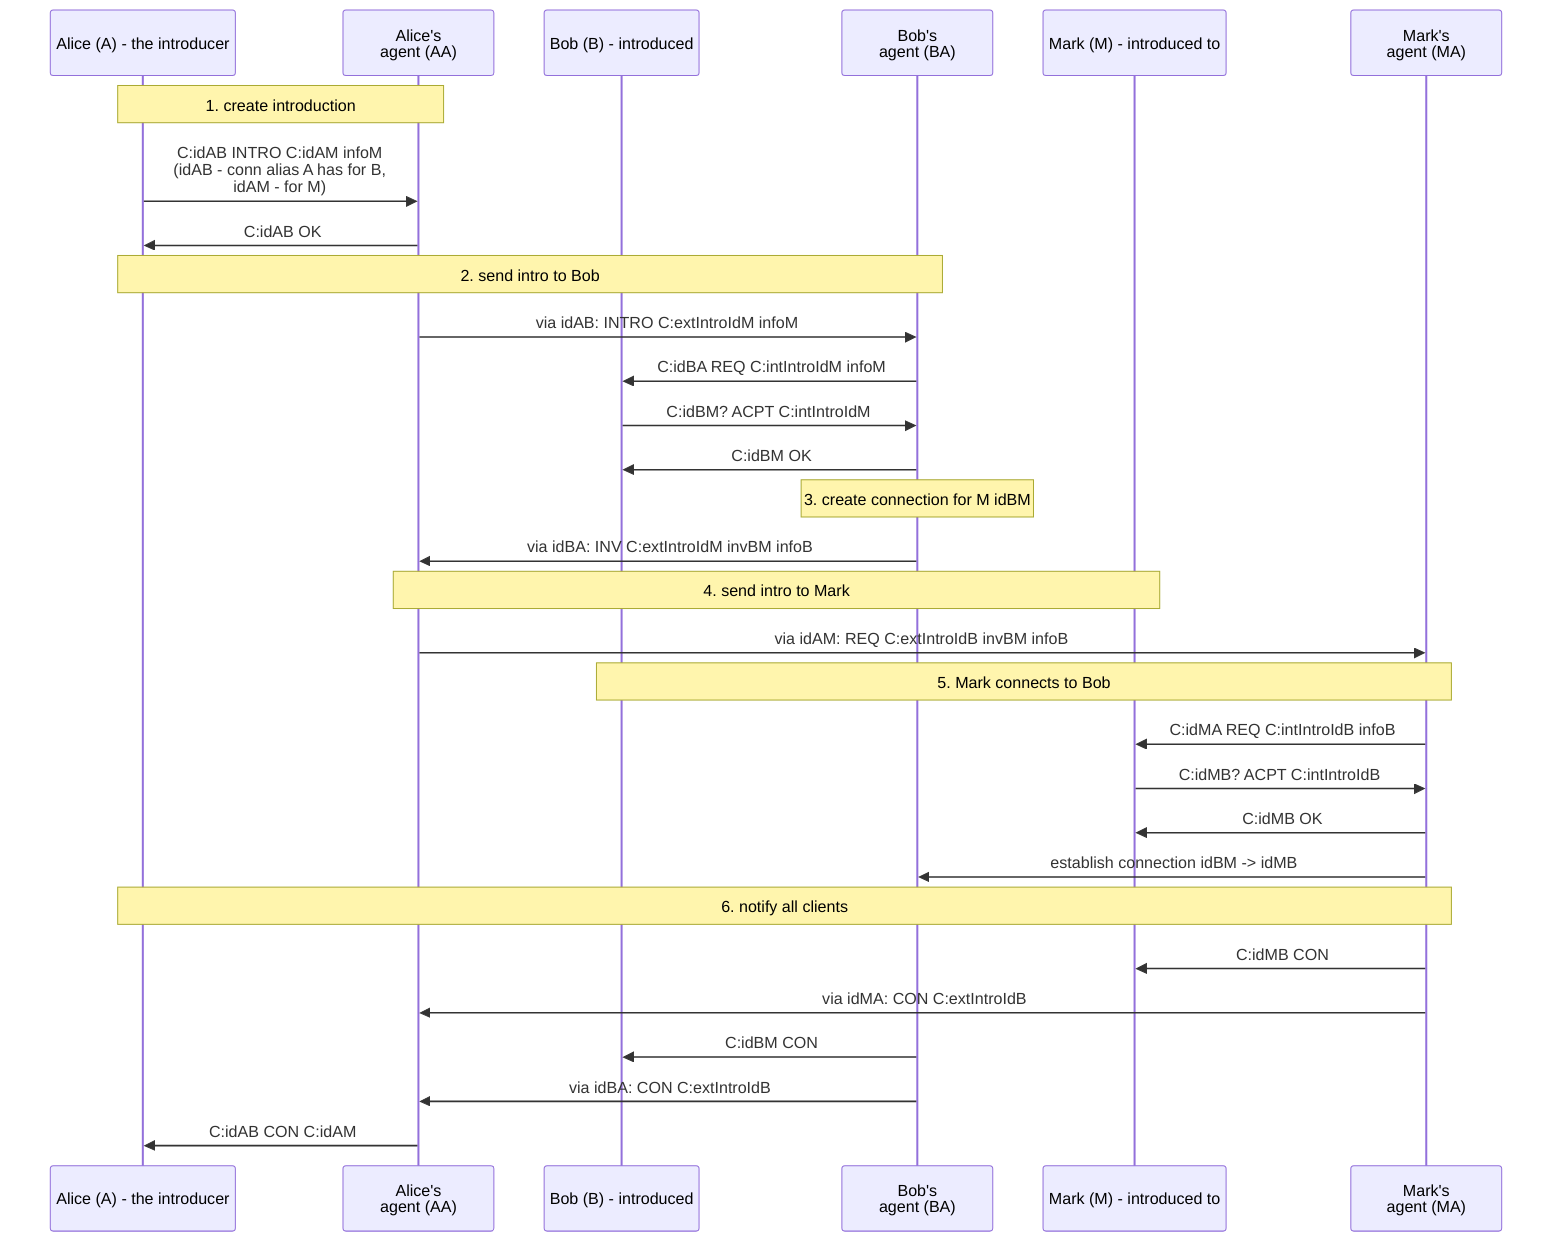 sequenceDiagram
  participant A as Alice (A) - the introducer
  participant AA as Alice's<br>agent (AA)
  participant B as Bob (B) - introduced
  participant BA as Bob's<br>agent (BA)
  participant M as Mark (M) - introduced to
  participant MA as Mark's<br>agent (MA)

  note over A, AA: 1. create introduction
  A ->> AA: C:idAB INTRO C:idAM infoM<br>(idAB - conn alias A has for B,<br>idAM - for M)
  AA ->> A: C:idAB OK

  note over A, BA: 2. send intro to Bob

  AA ->> BA: via idAB: INTRO C:extIntroIdM infoM
  BA ->> B: C:idBA REQ C:intIntroIdM infoM
  B ->> BA: C:idBM? ACPT C:intIntroIdM
  BA ->> B: C:idBM OK

  note over BA: 3. create connection for  M idBM

  BA ->> AA: via idBA: INV C:extIntroIdM invBM infoB

  note over AA, M: 4. send intro to Mark

  AA ->> MA: via idAM: REQ C:extIntroIdB invBM infoB

  note over MA, B: 5. Mark connects to Bob

  MA ->> M: C:idMA REQ C:intIntroIdB infoB
  M ->> MA: C:idMB? ACPT C:intIntroIdB
  MA ->> M: C:idMB OK

  MA ->> BA:  establish connection idBM -> idMB

  note over A, MA: 6. notify all clients

  MA ->> M: C:idMB CON
  MA ->> AA: via idMA: CON C:extIntroIdB
  BA ->> B: C:idBM CON
  BA ->> AA: via idBA: CON C:extIntroIdB
  AA ->> A: C:idAB CON C:idAM